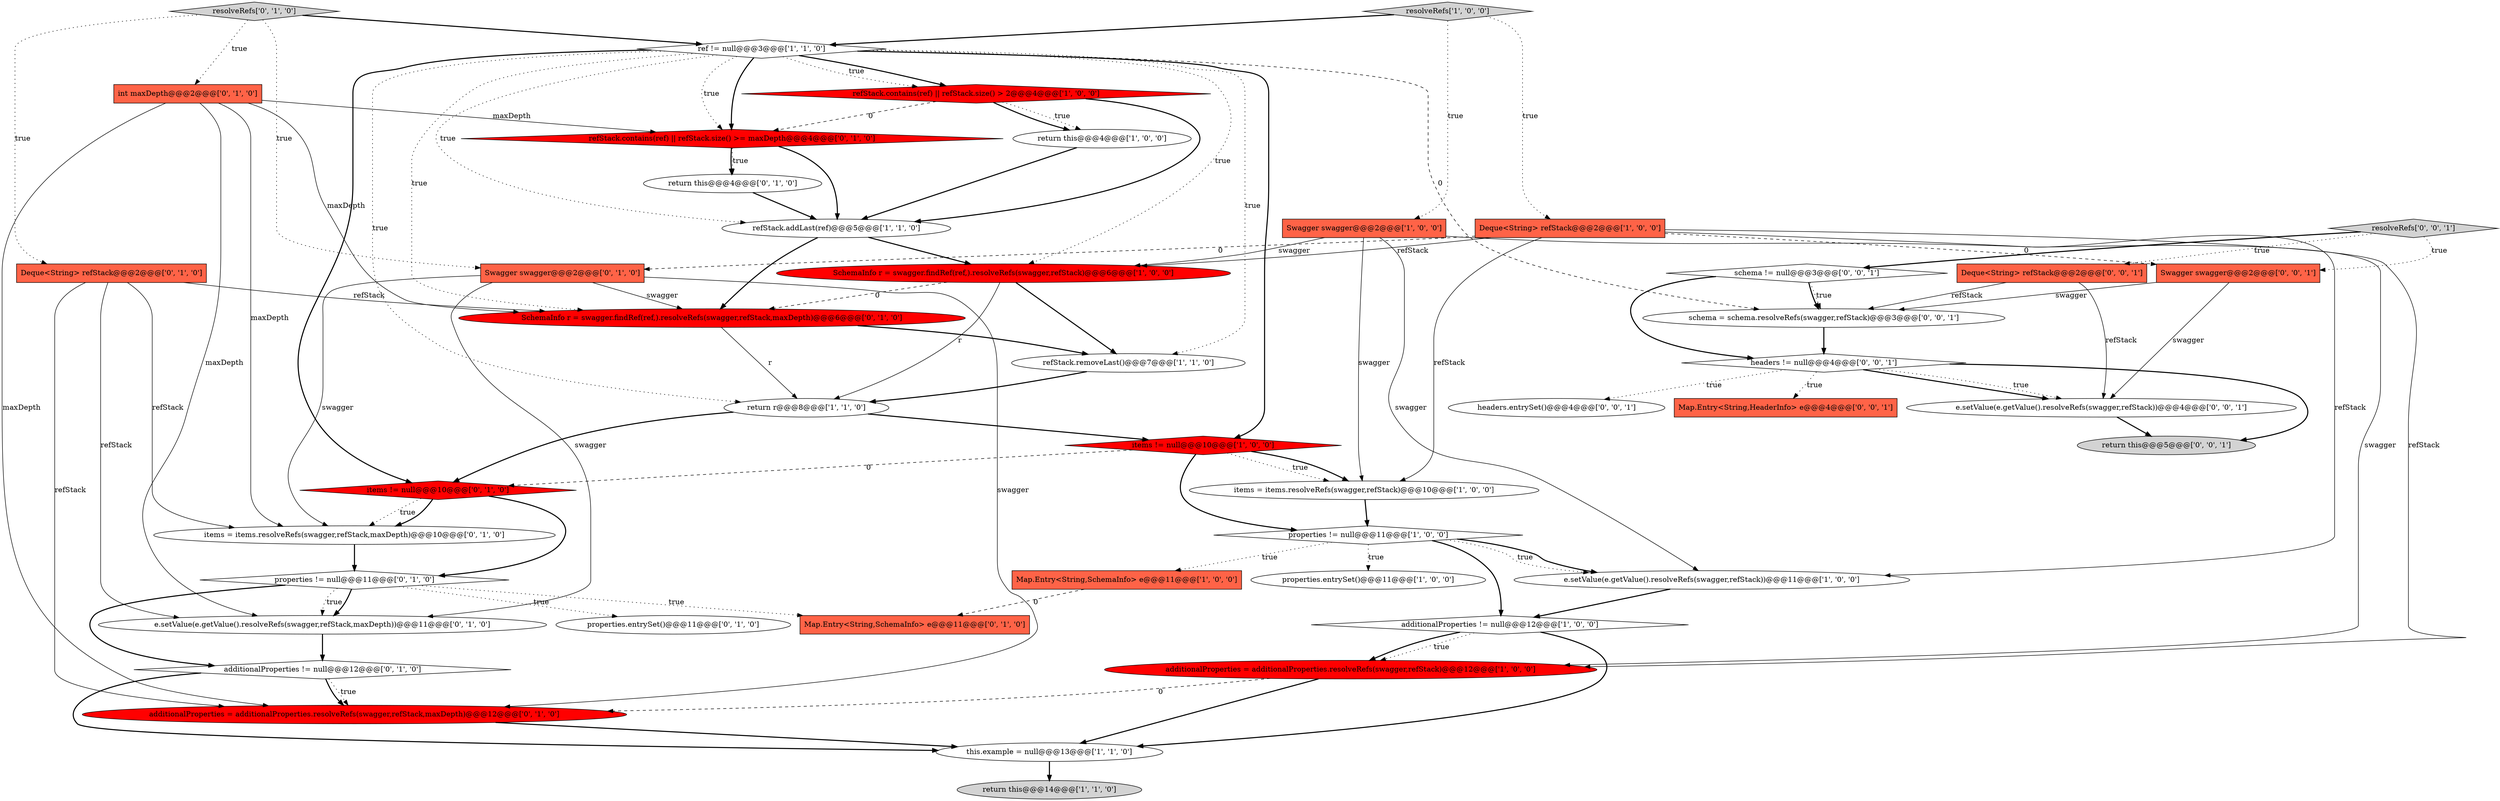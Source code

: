 digraph {
21 [style = filled, label = "return this@@@4@@@['0', '1', '0']", fillcolor = white, shape = ellipse image = "AAA0AAABBB2BBB"];
3 [style = filled, label = "properties.entrySet()@@@11@@@['1', '0', '0']", fillcolor = white, shape = ellipse image = "AAA0AAABBB1BBB"];
30 [style = filled, label = "e.setValue(e.getValue().resolveRefs(swagger,refStack,maxDepth))@@@11@@@['0', '1', '0']", fillcolor = white, shape = ellipse image = "AAA0AAABBB2BBB"];
29 [style = filled, label = "additionalProperties = additionalProperties.resolveRefs(swagger,refStack,maxDepth)@@@12@@@['0', '1', '0']", fillcolor = red, shape = ellipse image = "AAA1AAABBB2BBB"];
34 [style = filled, label = "SchemaInfo r = swagger.findRef(ref,).resolveRefs(swagger,refStack,maxDepth)@@@6@@@['0', '1', '0']", fillcolor = red, shape = ellipse image = "AAA1AAABBB2BBB"];
19 [style = filled, label = "this.example = null@@@13@@@['1', '1', '0']", fillcolor = white, shape = ellipse image = "AAA0AAABBB1BBB"];
2 [style = filled, label = "properties != null@@@11@@@['1', '0', '0']", fillcolor = white, shape = diamond image = "AAA0AAABBB1BBB"];
24 [style = filled, label = "additionalProperties != null@@@12@@@['0', '1', '0']", fillcolor = white, shape = diamond image = "AAA0AAABBB2BBB"];
23 [style = filled, label = "items = items.resolveRefs(swagger,refStack,maxDepth)@@@10@@@['0', '1', '0']", fillcolor = white, shape = ellipse image = "AAA0AAABBB2BBB"];
14 [style = filled, label = "Map.Entry<String,SchemaInfo> e@@@11@@@['1', '0', '0']", fillcolor = tomato, shape = box image = "AAA1AAABBB1BBB"];
44 [style = filled, label = "return this@@@5@@@['0', '0', '1']", fillcolor = lightgray, shape = ellipse image = "AAA0AAABBB3BBB"];
12 [style = filled, label = "refStack.removeLast()@@@7@@@['1', '1', '0']", fillcolor = white, shape = ellipse image = "AAA0AAABBB1BBB"];
5 [style = filled, label = "return r@@@8@@@['1', '1', '0']", fillcolor = white, shape = ellipse image = "AAA0AAABBB1BBB"];
36 [style = filled, label = "schema != null@@@3@@@['0', '0', '1']", fillcolor = white, shape = diamond image = "AAA0AAABBB3BBB"];
42 [style = filled, label = "schema = schema.resolveRefs(swagger,refStack)@@@3@@@['0', '0', '1']", fillcolor = white, shape = ellipse image = "AAA0AAABBB3BBB"];
17 [style = filled, label = "additionalProperties = additionalProperties.resolveRefs(swagger,refStack)@@@12@@@['1', '0', '0']", fillcolor = red, shape = ellipse image = "AAA1AAABBB1BBB"];
6 [style = filled, label = "return this@@@4@@@['1', '0', '0']", fillcolor = white, shape = ellipse image = "AAA0AAABBB1BBB"];
0 [style = filled, label = "refStack.addLast(ref)@@@5@@@['1', '1', '0']", fillcolor = white, shape = ellipse image = "AAA0AAABBB1BBB"];
9 [style = filled, label = "refStack.contains(ref) || refStack.size() > 2@@@4@@@['1', '0', '0']", fillcolor = red, shape = diamond image = "AAA1AAABBB1BBB"];
38 [style = filled, label = "resolveRefs['0', '0', '1']", fillcolor = lightgray, shape = diamond image = "AAA0AAABBB3BBB"];
16 [style = filled, label = "additionalProperties != null@@@12@@@['1', '0', '0']", fillcolor = white, shape = diamond image = "AAA0AAABBB1BBB"];
31 [style = filled, label = "Map.Entry<String,SchemaInfo> e@@@11@@@['0', '1', '0']", fillcolor = tomato, shape = box image = "AAA1AAABBB2BBB"];
32 [style = filled, label = "Deque<String> refStack@@@2@@@['0', '1', '0']", fillcolor = tomato, shape = box image = "AAA0AAABBB2BBB"];
13 [style = filled, label = "Deque<String> refStack@@@2@@@['1', '0', '0']", fillcolor = tomato, shape = box image = "AAA1AAABBB1BBB"];
20 [style = filled, label = "resolveRefs['0', '1', '0']", fillcolor = lightgray, shape = diamond image = "AAA0AAABBB2BBB"];
37 [style = filled, label = "headers != null@@@4@@@['0', '0', '1']", fillcolor = white, shape = diamond image = "AAA0AAABBB3BBB"];
43 [style = filled, label = "e.setValue(e.getValue().resolveRefs(swagger,refStack))@@@4@@@['0', '0', '1']", fillcolor = white, shape = ellipse image = "AAA0AAABBB3BBB"];
25 [style = filled, label = "properties.entrySet()@@@11@@@['0', '1', '0']", fillcolor = white, shape = ellipse image = "AAA0AAABBB2BBB"];
15 [style = filled, label = "items != null@@@10@@@['1', '0', '0']", fillcolor = red, shape = diamond image = "AAA1AAABBB1BBB"];
33 [style = filled, label = "Swagger swagger@@@2@@@['0', '1', '0']", fillcolor = tomato, shape = box image = "AAA1AAABBB2BBB"];
11 [style = filled, label = "Swagger swagger@@@2@@@['1', '0', '0']", fillcolor = tomato, shape = box image = "AAA0AAABBB1BBB"];
8 [style = filled, label = "ref != null@@@3@@@['1', '1', '0']", fillcolor = white, shape = diamond image = "AAA0AAABBB1BBB"];
35 [style = filled, label = "Deque<String> refStack@@@2@@@['0', '0', '1']", fillcolor = tomato, shape = box image = "AAA0AAABBB3BBB"];
40 [style = filled, label = "headers.entrySet()@@@4@@@['0', '0', '1']", fillcolor = white, shape = ellipse image = "AAA0AAABBB3BBB"];
41 [style = filled, label = "Swagger swagger@@@2@@@['0', '0', '1']", fillcolor = tomato, shape = box image = "AAA0AAABBB3BBB"];
18 [style = filled, label = "resolveRefs['1', '0', '0']", fillcolor = lightgray, shape = diamond image = "AAA0AAABBB1BBB"];
7 [style = filled, label = "return this@@@14@@@['1', '1', '0']", fillcolor = lightgray, shape = ellipse image = "AAA0AAABBB1BBB"];
26 [style = filled, label = "refStack.contains(ref) || refStack.size() >= maxDepth@@@4@@@['0', '1', '0']", fillcolor = red, shape = diamond image = "AAA1AAABBB2BBB"];
27 [style = filled, label = "items != null@@@10@@@['0', '1', '0']", fillcolor = red, shape = diamond image = "AAA1AAABBB2BBB"];
28 [style = filled, label = "properties != null@@@11@@@['0', '1', '0']", fillcolor = white, shape = diamond image = "AAA0AAABBB2BBB"];
10 [style = filled, label = "e.setValue(e.getValue().resolveRefs(swagger,refStack))@@@11@@@['1', '0', '0']", fillcolor = white, shape = ellipse image = "AAA0AAABBB1BBB"];
39 [style = filled, label = "Map.Entry<String,HeaderInfo> e@@@4@@@['0', '0', '1']", fillcolor = tomato, shape = box image = "AAA0AAABBB3BBB"];
4 [style = filled, label = "items = items.resolveRefs(swagger,refStack)@@@10@@@['1', '0', '0']", fillcolor = white, shape = ellipse image = "AAA0AAABBB1BBB"];
22 [style = filled, label = "int maxDepth@@@2@@@['0', '1', '0']", fillcolor = tomato, shape = box image = "AAA0AAABBB2BBB"];
1 [style = filled, label = "SchemaInfo r = swagger.findRef(ref,).resolveRefs(swagger,refStack)@@@6@@@['1', '0', '0']", fillcolor = red, shape = ellipse image = "AAA1AAABBB1BBB"];
35->42 [style = solid, label="refStack"];
12->5 [style = bold, label=""];
38->41 [style = dotted, label="true"];
32->23 [style = solid, label="refStack"];
28->25 [style = dotted, label="true"];
16->17 [style = dotted, label="true"];
27->28 [style = bold, label=""];
41->43 [style = solid, label="swagger"];
27->23 [style = dotted, label="true"];
5->15 [style = bold, label=""];
41->42 [style = solid, label="swagger"];
13->41 [style = dashed, label="0"];
9->6 [style = bold, label=""];
13->17 [style = solid, label="refStack"];
22->30 [style = solid, label="maxDepth"];
23->28 [style = bold, label=""];
28->30 [style = dotted, label="true"];
37->43 [style = bold, label=""];
11->1 [style = solid, label="swagger"];
1->12 [style = bold, label=""];
11->4 [style = solid, label="swagger"];
8->0 [style = dotted, label="true"];
8->27 [style = bold, label=""];
43->44 [style = bold, label=""];
33->29 [style = solid, label="swagger"];
2->10 [style = dotted, label="true"];
18->13 [style = dotted, label="true"];
2->16 [style = bold, label=""];
13->10 [style = solid, label="refStack"];
2->3 [style = dotted, label="true"];
24->19 [style = bold, label=""];
22->34 [style = solid, label="maxDepth"];
21->0 [style = bold, label=""];
28->30 [style = bold, label=""];
1->34 [style = dashed, label="0"];
4->2 [style = bold, label=""];
16->17 [style = bold, label=""];
16->19 [style = bold, label=""];
32->29 [style = solid, label="refStack"];
34->5 [style = solid, label="r"];
8->34 [style = dotted, label="true"];
8->42 [style = dashed, label="0"];
0->34 [style = bold, label=""];
18->11 [style = dotted, label="true"];
22->23 [style = solid, label="maxDepth"];
26->0 [style = bold, label=""];
20->8 [style = bold, label=""];
8->12 [style = dotted, label="true"];
28->24 [style = bold, label=""];
13->33 [style = dashed, label="0"];
20->22 [style = dotted, label="true"];
36->37 [style = bold, label=""];
32->30 [style = solid, label="refStack"];
33->34 [style = solid, label="swagger"];
36->42 [style = bold, label=""];
11->10 [style = solid, label="swagger"];
14->31 [style = dashed, label="0"];
30->24 [style = bold, label=""];
42->37 [style = bold, label=""];
8->15 [style = bold, label=""];
2->10 [style = bold, label=""];
26->21 [style = bold, label=""];
37->43 [style = dotted, label="true"];
35->43 [style = solid, label="refStack"];
20->33 [style = dotted, label="true"];
10->16 [style = bold, label=""];
29->19 [style = bold, label=""];
1->5 [style = solid, label="r"];
0->1 [style = bold, label=""];
32->34 [style = solid, label="refStack"];
9->26 [style = dashed, label="0"];
37->44 [style = bold, label=""];
13->4 [style = solid, label="refStack"];
2->14 [style = dotted, label="true"];
18->8 [style = bold, label=""];
8->9 [style = dotted, label="true"];
33->23 [style = solid, label="swagger"];
8->26 [style = dotted, label="true"];
28->31 [style = dotted, label="true"];
15->2 [style = bold, label=""];
9->0 [style = bold, label=""];
24->29 [style = dotted, label="true"];
22->26 [style = solid, label="maxDepth"];
13->1 [style = solid, label="refStack"];
38->36 [style = bold, label=""];
6->0 [style = bold, label=""];
24->29 [style = bold, label=""];
36->42 [style = dotted, label="true"];
34->12 [style = bold, label=""];
9->6 [style = dotted, label="true"];
17->29 [style = dashed, label="0"];
17->19 [style = bold, label=""];
15->4 [style = dotted, label="true"];
8->1 [style = dotted, label="true"];
8->5 [style = dotted, label="true"];
26->21 [style = dotted, label="true"];
38->35 [style = dotted, label="true"];
37->39 [style = dotted, label="true"];
11->17 [style = solid, label="swagger"];
8->9 [style = bold, label=""];
15->4 [style = bold, label=""];
27->23 [style = bold, label=""];
15->27 [style = dashed, label="0"];
5->27 [style = bold, label=""];
22->29 [style = solid, label="maxDepth"];
37->40 [style = dotted, label="true"];
33->30 [style = solid, label="swagger"];
20->32 [style = dotted, label="true"];
19->7 [style = bold, label=""];
8->26 [style = bold, label=""];
}

